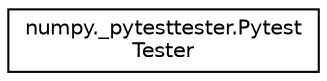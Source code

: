 digraph "Graphical Class Hierarchy"
{
 // LATEX_PDF_SIZE
  edge [fontname="Helvetica",fontsize="10",labelfontname="Helvetica",labelfontsize="10"];
  node [fontname="Helvetica",fontsize="10",shape=record];
  rankdir="LR";
  Node0 [label="numpy._pytesttester.Pytest\lTester",height=0.2,width=0.4,color="black", fillcolor="white", style="filled",URL="$classnumpy_1_1__pytesttester_1_1PytestTester.html",tooltip=" "];
}
